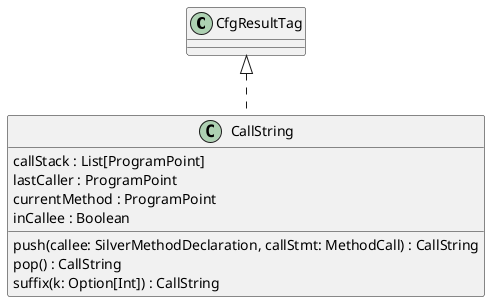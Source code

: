 @startuml
CfgResultTag <|.. CallString

CallString : callStack : List[ProgramPoint]
CallString : lastCaller : ProgramPoint
CallString : currentMethod : ProgramPoint
CallString : inCallee : Boolean
CallString : push(callee: SilverMethodDeclaration, callStmt: MethodCall) : CallString
CallString : pop() : CallString
CallString : suffix(k: Option[Int]) : CallString
@enduml
